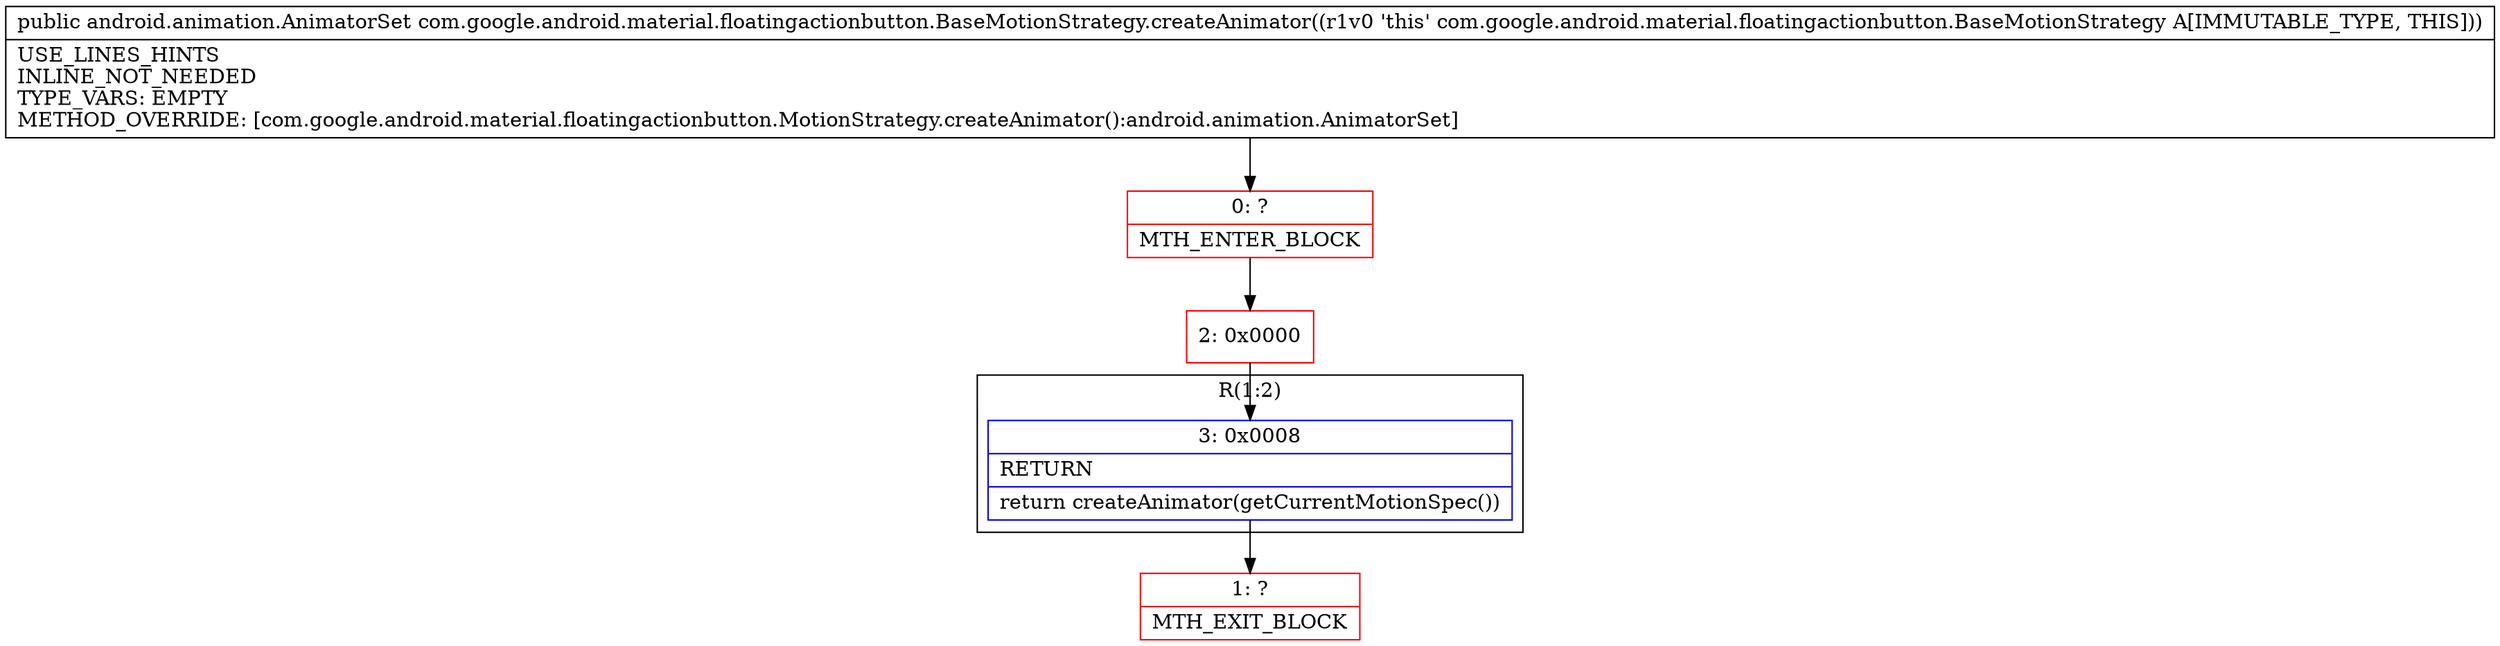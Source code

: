 digraph "CFG forcom.google.android.material.floatingactionbutton.BaseMotionStrategy.createAnimator()Landroid\/animation\/AnimatorSet;" {
subgraph cluster_Region_1289546961 {
label = "R(1:2)";
node [shape=record,color=blue];
Node_3 [shape=record,label="{3\:\ 0x0008|RETURN\l|return createAnimator(getCurrentMotionSpec())\l}"];
}
Node_0 [shape=record,color=red,label="{0\:\ ?|MTH_ENTER_BLOCK\l}"];
Node_2 [shape=record,color=red,label="{2\:\ 0x0000}"];
Node_1 [shape=record,color=red,label="{1\:\ ?|MTH_EXIT_BLOCK\l}"];
MethodNode[shape=record,label="{public android.animation.AnimatorSet com.google.android.material.floatingactionbutton.BaseMotionStrategy.createAnimator((r1v0 'this' com.google.android.material.floatingactionbutton.BaseMotionStrategy A[IMMUTABLE_TYPE, THIS]))  | USE_LINES_HINTS\lINLINE_NOT_NEEDED\lTYPE_VARS: EMPTY\lMETHOD_OVERRIDE: [com.google.android.material.floatingactionbutton.MotionStrategy.createAnimator():android.animation.AnimatorSet]\l}"];
MethodNode -> Node_0;Node_3 -> Node_1;
Node_0 -> Node_2;
Node_2 -> Node_3;
}

